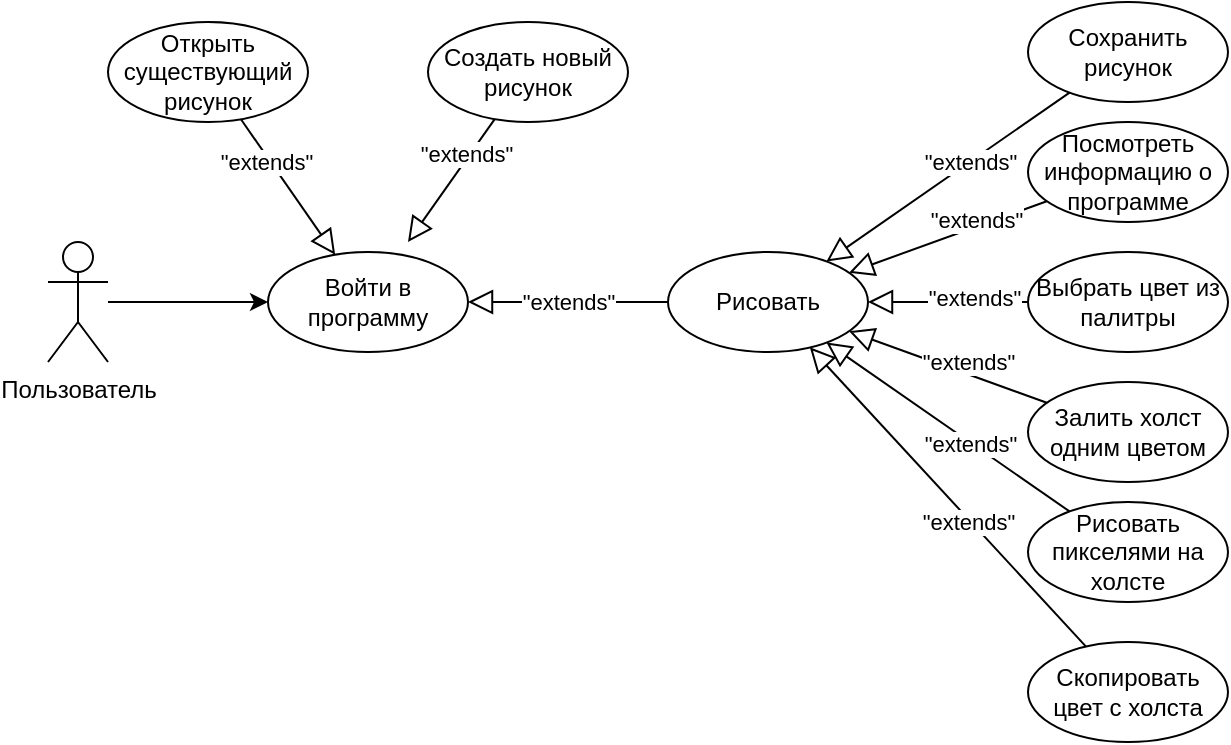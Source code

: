 <mxfile version="14.5.1" type="device"><diagram id="54BcyxFBgtEi46D605Bp" name="Страница 1"><mxGraphModel dx="1024" dy="632" grid="1" gridSize="10" guides="1" tooltips="1" connect="1" arrows="1" fold="1" page="1" pageScale="1" pageWidth="827" pageHeight="1169" math="0" shadow="0"><root><mxCell id="0"/><mxCell id="1" parent="0"/><mxCell id="HgXUI6C0D9DXW8AFszJZ-4" style="edgeStyle=orthogonalEdgeStyle;rounded=0;orthogonalLoop=1;jettySize=auto;html=1;entryX=0;entryY=0.5;entryDx=0;entryDy=0;" parent="1" source="K5uCV_szxingY_zeQcyg-1" target="HgXUI6C0D9DXW8AFszJZ-2" edge="1"><mxGeometry relative="1" as="geometry"/></mxCell><mxCell id="K5uCV_szxingY_zeQcyg-1" value="Пользователь" style="shape=umlActor;verticalLabelPosition=bottom;verticalAlign=top;html=1;outlineConnect=0;" parent="1" vertex="1"><mxGeometry x="70" y="270" width="30" height="60" as="geometry"/></mxCell><mxCell id="EFKI-Qa3Qh4L15p2CK_6-2" style="rounded=0;orthogonalLoop=1;jettySize=auto;html=1;endArrow=block;endFill=0;startSize=7;endSize=10;" parent="1" source="K5uCV_szxingY_zeQcyg-4" edge="1"><mxGeometry relative="1" as="geometry"><mxPoint x="250" y="270" as="targetPoint"/></mxGeometry></mxCell><mxCell id="EFKI-Qa3Qh4L15p2CK_6-4" value="&quot;extends&quot;" style="edgeLabel;html=1;align=center;verticalAlign=middle;resizable=0;points=[];" parent="EFKI-Qa3Qh4L15p2CK_6-2" vertex="1" connectable="0"><mxGeometry x="-0.419" y="-2" relative="1" as="geometry"><mxPoint as="offset"/></mxGeometry></mxCell><mxCell id="K5uCV_szxingY_zeQcyg-4" value="Создать новый&lt;br&gt;рисунок" style="ellipse;whiteSpace=wrap;html=1;" parent="1" vertex="1"><mxGeometry x="260" y="160" width="100" height="50" as="geometry"/></mxCell><mxCell id="EFKI-Qa3Qh4L15p2CK_6-1" style="rounded=0;orthogonalLoop=1;jettySize=auto;html=1;endArrow=block;endFill=0;endSize=10;" parent="1" source="K5uCV_szxingY_zeQcyg-7" target="HgXUI6C0D9DXW8AFszJZ-2" edge="1"><mxGeometry relative="1" as="geometry"/></mxCell><mxCell id="EFKI-Qa3Qh4L15p2CK_6-3" value="&quot;extends&quot;" style="edgeLabel;html=1;align=center;verticalAlign=middle;resizable=0;points=[];" parent="EFKI-Qa3Qh4L15p2CK_6-1" vertex="1" connectable="0"><mxGeometry x="-0.418" y="-2" relative="1" as="geometry"><mxPoint as="offset"/></mxGeometry></mxCell><mxCell id="K5uCV_szxingY_zeQcyg-7" value="Открыть существующий рисунок" style="ellipse;whiteSpace=wrap;html=1;" parent="1" vertex="1"><mxGeometry x="100" y="160" width="100" height="50" as="geometry"/></mxCell><mxCell id="8HCMaE1NfcssAygxwEl7-3" style="rounded=0;orthogonalLoop=1;jettySize=auto;html=1;startArrow=none;startFill=0;endArrow=block;endFill=0;endSize=10;" parent="1" source="K5uCV_szxingY_zeQcyg-8" target="HgXUI6C0D9DXW8AFszJZ-3" edge="1"><mxGeometry relative="1" as="geometry"/></mxCell><mxCell id="8HCMaE1NfcssAygxwEl7-9" value="&quot;extends&quot;" style="edgeLabel;html=1;align=center;verticalAlign=middle;resizable=0;points=[];" parent="8HCMaE1NfcssAygxwEl7-3" vertex="1" connectable="0"><mxGeometry x="0.172" y="-2" relative="1" as="geometry"><mxPoint x="21.84" y="-13.27" as="offset"/></mxGeometry></mxCell><mxCell id="K5uCV_szxingY_zeQcyg-8" value="Сохранить рисунок" style="ellipse;whiteSpace=wrap;html=1;" parent="1" vertex="1"><mxGeometry x="560" y="150" width="100" height="50" as="geometry"/></mxCell><mxCell id="8HCMaE1NfcssAygxwEl7-7" style="rounded=0;orthogonalLoop=1;jettySize=auto;html=1;startArrow=none;startFill=0;endArrow=block;endFill=0;endSize=10;" parent="1" source="K5uCV_szxingY_zeQcyg-9" target="HgXUI6C0D9DXW8AFszJZ-3" edge="1"><mxGeometry relative="1" as="geometry"/></mxCell><mxCell id="8HCMaE1NfcssAygxwEl7-13" value="&quot;extends&quot;" style="edgeLabel;html=1;align=center;verticalAlign=middle;resizable=0;points=[];" parent="8HCMaE1NfcssAygxwEl7-7" vertex="1" connectable="0"><mxGeometry x="-0.424" y="-1" relative="1" as="geometry"><mxPoint x="-16.01" y="-9.37" as="offset"/></mxGeometry></mxCell><mxCell id="K5uCV_szxingY_zeQcyg-9" value="Рисовать пикселями на холсте" style="ellipse;whiteSpace=wrap;html=1;" parent="1" vertex="1"><mxGeometry x="560" y="400" width="100" height="50" as="geometry"/></mxCell><mxCell id="8HCMaE1NfcssAygxwEl7-6" style="rounded=0;orthogonalLoop=1;jettySize=auto;html=1;startArrow=none;startFill=0;endArrow=block;endFill=0;endSize=10;" parent="1" source="K5uCV_szxingY_zeQcyg-10" target="HgXUI6C0D9DXW8AFszJZ-3" edge="1"><mxGeometry relative="1" as="geometry"/></mxCell><mxCell id="8HCMaE1NfcssAygxwEl7-12" value="&quot;extends&quot;" style="edgeLabel;html=1;align=center;verticalAlign=middle;resizable=0;points=[];" parent="8HCMaE1NfcssAygxwEl7-6" vertex="1" connectable="0"><mxGeometry x="-0.401" y="-4" relative="1" as="geometry"><mxPoint x="-11.62" y="-6.09" as="offset"/></mxGeometry></mxCell><mxCell id="K5uCV_szxingY_zeQcyg-10" value="Залить холст одним цветом" style="ellipse;whiteSpace=wrap;html=1;" parent="1" vertex="1"><mxGeometry x="560" y="340" width="100" height="50" as="geometry"/></mxCell><mxCell id="8HCMaE1NfcssAygxwEl7-8" style="rounded=0;orthogonalLoop=1;jettySize=auto;html=1;startArrow=none;startFill=0;endArrow=block;endFill=0;endSize=10;" parent="1" source="K5uCV_szxingY_zeQcyg-11" target="HgXUI6C0D9DXW8AFszJZ-3" edge="1"><mxGeometry relative="1" as="geometry"/></mxCell><mxCell id="8HCMaE1NfcssAygxwEl7-14" value="&quot;extends&quot;" style="edgeLabel;html=1;align=center;verticalAlign=middle;resizable=0;points=[];" parent="8HCMaE1NfcssAygxwEl7-8" vertex="1" connectable="0"><mxGeometry x="0.227" y="-3" relative="1" as="geometry"><mxPoint x="23.55" y="31.59" as="offset"/></mxGeometry></mxCell><mxCell id="K5uCV_szxingY_zeQcyg-11" value="Скопировать цвет с холста" style="ellipse;whiteSpace=wrap;html=1;" parent="1" vertex="1"><mxGeometry x="560" y="470" width="100" height="50" as="geometry"/></mxCell><mxCell id="8HCMaE1NfcssAygxwEl7-5" style="rounded=0;orthogonalLoop=1;jettySize=auto;html=1;startArrow=none;startFill=0;endArrow=block;endFill=0;endSize=10;" parent="1" source="K5uCV_szxingY_zeQcyg-12" target="HgXUI6C0D9DXW8AFszJZ-3" edge="1"><mxGeometry relative="1" as="geometry"/></mxCell><mxCell id="8HCMaE1NfcssAygxwEl7-11" value="&quot;extends&quot;" style="edgeLabel;html=1;align=center;verticalAlign=middle;resizable=0;points=[];" parent="8HCMaE1NfcssAygxwEl7-5" vertex="1" connectable="0"><mxGeometry x="-0.33" y="-2" relative="1" as="geometry"><mxPoint as="offset"/></mxGeometry></mxCell><mxCell id="K5uCV_szxingY_zeQcyg-12" value="Выбрать цвет из палитры" style="ellipse;whiteSpace=wrap;html=1;" parent="1" vertex="1"><mxGeometry x="560" y="275" width="100" height="50" as="geometry"/></mxCell><mxCell id="8HCMaE1NfcssAygxwEl7-4" style="rounded=0;orthogonalLoop=1;jettySize=auto;html=1;startArrow=none;startFill=0;endArrow=block;endFill=0;endSize=10;" parent="1" source="K5uCV_szxingY_zeQcyg-13" target="HgXUI6C0D9DXW8AFszJZ-3" edge="1"><mxGeometry relative="1" as="geometry"/></mxCell><mxCell id="8HCMaE1NfcssAygxwEl7-10" value="&quot;extends&quot;" style="edgeLabel;html=1;align=center;verticalAlign=middle;resizable=0;points=[];" parent="8HCMaE1NfcssAygxwEl7-4" vertex="1" connectable="0"><mxGeometry x="-0.293" y="-4" relative="1" as="geometry"><mxPoint as="offset"/></mxGeometry></mxCell><mxCell id="K5uCV_szxingY_zeQcyg-13" value="Посмотреть информацию о программе" style="ellipse;whiteSpace=wrap;html=1;" parent="1" vertex="1"><mxGeometry x="560" y="210" width="100" height="50" as="geometry"/></mxCell><mxCell id="HgXUI6C0D9DXW8AFszJZ-6" style="edgeStyle=orthogonalEdgeStyle;rounded=0;orthogonalLoop=1;jettySize=auto;html=1;startArrow=block;startFill=0;startSize=10;endArrow=none;endFill=0;" parent="1" source="HgXUI6C0D9DXW8AFszJZ-2" target="HgXUI6C0D9DXW8AFszJZ-3" edge="1"><mxGeometry relative="1" as="geometry"/></mxCell><mxCell id="8HCMaE1NfcssAygxwEl7-1" value="&quot;extends&quot;" style="edgeLabel;html=1;align=center;verticalAlign=middle;resizable=0;points=[];" parent="HgXUI6C0D9DXW8AFszJZ-6" vertex="1" connectable="0"><mxGeometry x="-0.296" y="-1" relative="1" as="geometry"><mxPoint x="15" y="-1" as="offset"/></mxGeometry></mxCell><mxCell id="HgXUI6C0D9DXW8AFszJZ-2" value="Войти в программу" style="ellipse;whiteSpace=wrap;html=1;" parent="1" vertex="1"><mxGeometry x="180" y="275" width="100" height="50" as="geometry"/></mxCell><mxCell id="HgXUI6C0D9DXW8AFszJZ-3" value="Рисовать" style="ellipse;whiteSpace=wrap;html=1;" parent="1" vertex="1"><mxGeometry x="380" y="275" width="100" height="50" as="geometry"/></mxCell></root></mxGraphModel></diagram></mxfile>